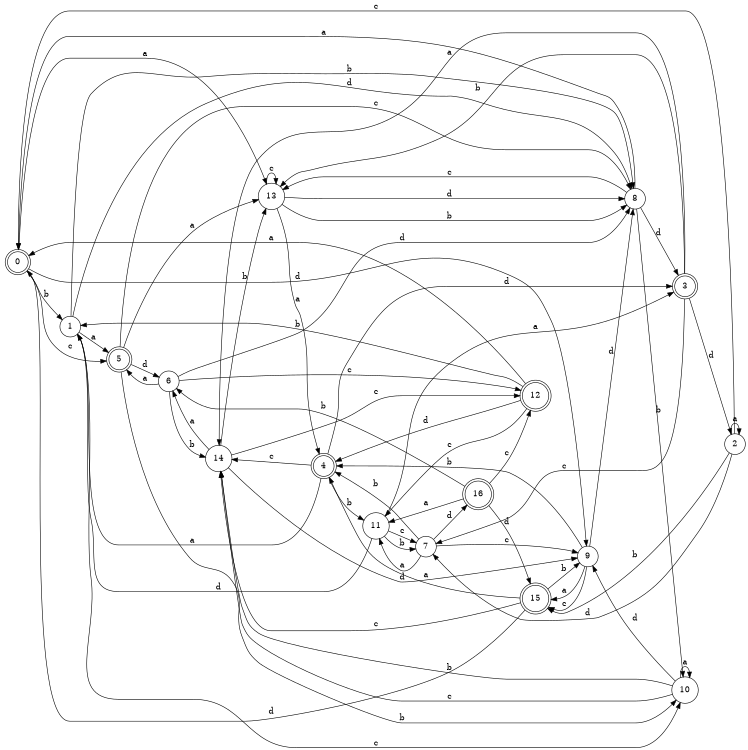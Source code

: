 digraph n14_7 {
__start0 [label="" shape="none"];

rankdir=LR;
size="8,5";

s0 [style="rounded,filled", color="black", fillcolor="white" shape="doublecircle", label="0"];
s1 [style="filled", color="black", fillcolor="white" shape="circle", label="1"];
s2 [style="filled", color="black", fillcolor="white" shape="circle", label="2"];
s3 [style="rounded,filled", color="black", fillcolor="white" shape="doublecircle", label="3"];
s4 [style="rounded,filled", color="black", fillcolor="white" shape="doublecircle", label="4"];
s5 [style="rounded,filled", color="black", fillcolor="white" shape="doublecircle", label="5"];
s6 [style="filled", color="black", fillcolor="white" shape="circle", label="6"];
s7 [style="filled", color="black", fillcolor="white" shape="circle", label="7"];
s8 [style="filled", color="black", fillcolor="white" shape="circle", label="8"];
s9 [style="filled", color="black", fillcolor="white" shape="circle", label="9"];
s10 [style="filled", color="black", fillcolor="white" shape="circle", label="10"];
s11 [style="filled", color="black", fillcolor="white" shape="circle", label="11"];
s12 [style="rounded,filled", color="black", fillcolor="white" shape="doublecircle", label="12"];
s13 [style="filled", color="black", fillcolor="white" shape="circle", label="13"];
s14 [style="filled", color="black", fillcolor="white" shape="circle", label="14"];
s15 [style="rounded,filled", color="black", fillcolor="white" shape="doublecircle", label="15"];
s16 [style="rounded,filled", color="black", fillcolor="white" shape="doublecircle", label="16"];
s0 -> s13 [label="a"];
s0 -> s1 [label="b"];
s0 -> s5 [label="c"];
s0 -> s9 [label="d"];
s1 -> s5 [label="a"];
s1 -> s8 [label="b"];
s1 -> s10 [label="c"];
s1 -> s8 [label="d"];
s2 -> s2 [label="a"];
s2 -> s15 [label="b"];
s2 -> s0 [label="c"];
s2 -> s7 [label="d"];
s3 -> s14 [label="a"];
s3 -> s13 [label="b"];
s3 -> s7 [label="c"];
s3 -> s2 [label="d"];
s4 -> s1 [label="a"];
s4 -> s11 [label="b"];
s4 -> s14 [label="c"];
s4 -> s3 [label="d"];
s5 -> s13 [label="a"];
s5 -> s10 [label="b"];
s5 -> s8 [label="c"];
s5 -> s6 [label="d"];
s6 -> s5 [label="a"];
s6 -> s14 [label="b"];
s6 -> s12 [label="c"];
s6 -> s8 [label="d"];
s7 -> s11 [label="a"];
s7 -> s4 [label="b"];
s7 -> s9 [label="c"];
s7 -> s16 [label="d"];
s8 -> s0 [label="a"];
s8 -> s10 [label="b"];
s8 -> s13 [label="c"];
s8 -> s3 [label="d"];
s9 -> s15 [label="a"];
s9 -> s4 [label="b"];
s9 -> s15 [label="c"];
s9 -> s8 [label="d"];
s10 -> s10 [label="a"];
s10 -> s14 [label="b"];
s10 -> s14 [label="c"];
s10 -> s9 [label="d"];
s11 -> s3 [label="a"];
s11 -> s7 [label="b"];
s11 -> s7 [label="c"];
s11 -> s1 [label="d"];
s12 -> s0 [label="a"];
s12 -> s1 [label="b"];
s12 -> s11 [label="c"];
s12 -> s4 [label="d"];
s13 -> s4 [label="a"];
s13 -> s8 [label="b"];
s13 -> s13 [label="c"];
s13 -> s8 [label="d"];
s14 -> s6 [label="a"];
s14 -> s13 [label="b"];
s14 -> s12 [label="c"];
s14 -> s9 [label="d"];
s15 -> s4 [label="a"];
s15 -> s9 [label="b"];
s15 -> s14 [label="c"];
s15 -> s0 [label="d"];
s16 -> s11 [label="a"];
s16 -> s6 [label="b"];
s16 -> s12 [label="c"];
s16 -> s15 [label="d"];

}